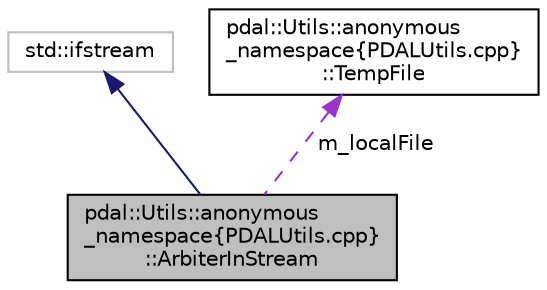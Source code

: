 digraph "pdal::Utils::anonymous_namespace{PDALUtils.cpp}::ArbiterInStream"
{
  edge [fontname="Helvetica",fontsize="10",labelfontname="Helvetica",labelfontsize="10"];
  node [fontname="Helvetica",fontsize="10",shape=record];
  Node1 [label="pdal::Utils::anonymous\l_namespace\{PDALUtils.cpp\}\l::ArbiterInStream",height=0.2,width=0.4,color="black", fillcolor="grey75", style="filled", fontcolor="black"];
  Node2 -> Node1 [dir="back",color="midnightblue",fontsize="10",style="solid",fontname="Helvetica"];
  Node2 [label="std::ifstream",height=0.2,width=0.4,color="grey75", fillcolor="white", style="filled"];
  Node3 -> Node1 [dir="back",color="darkorchid3",fontsize="10",style="dashed",label=" m_localFile" ,fontname="Helvetica"];
  Node3 [label="pdal::Utils::anonymous\l_namespace\{PDALUtils.cpp\}\l::TempFile",height=0.2,width=0.4,color="black", fillcolor="white", style="filled",URL="$classpdal_1_1Utils_1_1anonymous__namespace_02PDALUtils_8cpp_03_1_1TempFile.html"];
}
